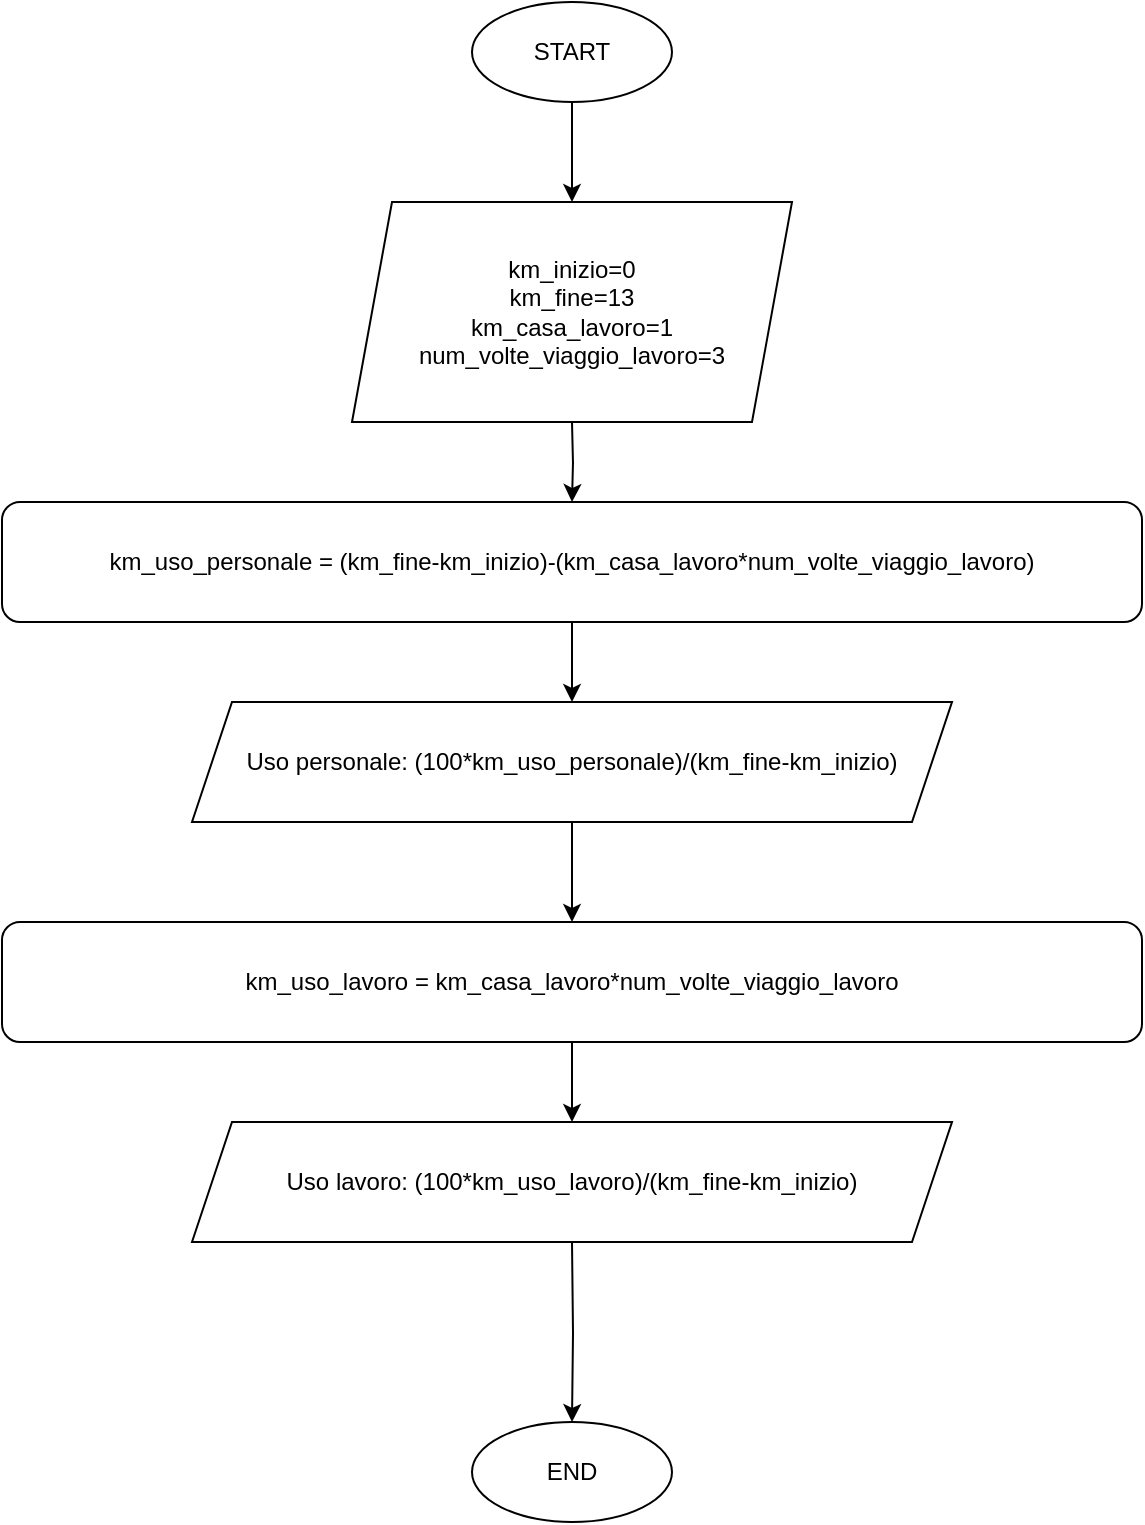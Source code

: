 <mxfile version="20.4.0" type="device"><diagram id="C5RBs43oDa-KdzZeNtuy" name="Page-1"><mxGraphModel dx="2889" dy="1924" grid="1" gridSize="10" guides="1" tooltips="1" connect="1" arrows="1" fold="1" page="1" pageScale="1" pageWidth="827" pageHeight="1169" math="0" shadow="0"><root><mxCell id="WIyWlLk6GJQsqaUBKTNV-0"/><mxCell id="WIyWlLk6GJQsqaUBKTNV-1" parent="WIyWlLk6GJQsqaUBKTNV-0"/><mxCell id="-9E23nB9NI5MWcDZELc0-136" style="edgeStyle=orthogonalEdgeStyle;rounded=0;orthogonalLoop=1;jettySize=auto;html=1;exitX=0.5;exitY=1;exitDx=0;exitDy=0;entryX=0.5;entryY=0;entryDx=0;entryDy=0;" edge="1" parent="WIyWlLk6GJQsqaUBKTNV-1"><mxGeometry relative="1" as="geometry"><mxPoint x="220" y="130" as="sourcePoint"/><mxPoint x="220" y="170" as="targetPoint"/></mxGeometry></mxCell><mxCell id="-9E23nB9NI5MWcDZELc0-143" style="edgeStyle=orthogonalEdgeStyle;rounded=0;orthogonalLoop=1;jettySize=auto;html=1;entryX=0.5;entryY=0;entryDx=0;entryDy=0;" edge="1" parent="WIyWlLk6GJQsqaUBKTNV-1" source="-9E23nB9NI5MWcDZELc0-144"><mxGeometry relative="1" as="geometry"><mxPoint x="220" y="20" as="targetPoint"/></mxGeometry></mxCell><mxCell id="-9E23nB9NI5MWcDZELc0-144" value="START" style="ellipse;whiteSpace=wrap;html=1;" vertex="1" parent="WIyWlLk6GJQsqaUBKTNV-1"><mxGeometry x="170" y="-80" width="100" height="50" as="geometry"/></mxCell><mxCell id="-9E23nB9NI5MWcDZELc0-161" value="END" style="ellipse;whiteSpace=wrap;html=1;" vertex="1" parent="WIyWlLk6GJQsqaUBKTNV-1"><mxGeometry x="170" y="630" width="100" height="50" as="geometry"/></mxCell><mxCell id="-9E23nB9NI5MWcDZELc0-162" style="edgeStyle=orthogonalEdgeStyle;rounded=0;orthogonalLoop=1;jettySize=auto;html=1;exitX=0.5;exitY=1;exitDx=0;exitDy=0;entryX=0.5;entryY=0;entryDx=0;entryDy=0;" edge="1" parent="WIyWlLk6GJQsqaUBKTNV-1" target="-9E23nB9NI5MWcDZELc0-161"><mxGeometry relative="1" as="geometry"><mxPoint x="220" y="540" as="sourcePoint"/></mxGeometry></mxCell><mxCell id="-9E23nB9NI5MWcDZELc0-168" value="&lt;div&gt;km_inizio=0&lt;/div&gt;&lt;div&gt;km_fine=13&lt;/div&gt;&lt;div&gt;km_casa_lavoro=1&lt;/div&gt;&lt;div&gt;num_volte_viaggio_lavoro=3&lt;/div&gt;" style="shape=parallelogram;perimeter=parallelogramPerimeter;whiteSpace=wrap;html=1;fixedSize=1;" vertex="1" parent="WIyWlLk6GJQsqaUBKTNV-1"><mxGeometry x="110" y="20" width="220" height="110" as="geometry"/></mxCell><mxCell id="-9E23nB9NI5MWcDZELc0-171" style="edgeStyle=orthogonalEdgeStyle;rounded=0;orthogonalLoop=1;jettySize=auto;html=1;exitX=0.5;exitY=1;exitDx=0;exitDy=0;entryX=0.5;entryY=0;entryDx=0;entryDy=0;" edge="1" parent="WIyWlLk6GJQsqaUBKTNV-1" source="-9E23nB9NI5MWcDZELc0-169" target="-9E23nB9NI5MWcDZELc0-170"><mxGeometry relative="1" as="geometry"/></mxCell><mxCell id="-9E23nB9NI5MWcDZELc0-169" value="km_uso_personale = (km_fine-km_inizio)-(km_casa_lavoro*num_volte_viaggio_lavoro)" style="rounded=1;whiteSpace=wrap;html=1;" vertex="1" parent="WIyWlLk6GJQsqaUBKTNV-1"><mxGeometry x="-65" y="170" width="570" height="60" as="geometry"/></mxCell><mxCell id="-9E23nB9NI5MWcDZELc0-175" style="edgeStyle=orthogonalEdgeStyle;rounded=0;orthogonalLoop=1;jettySize=auto;html=1;exitX=0.5;exitY=1;exitDx=0;exitDy=0;entryX=0.5;entryY=0;entryDx=0;entryDy=0;" edge="1" parent="WIyWlLk6GJQsqaUBKTNV-1" source="-9E23nB9NI5MWcDZELc0-170" target="-9E23nB9NI5MWcDZELc0-173"><mxGeometry relative="1" as="geometry"/></mxCell><mxCell id="-9E23nB9NI5MWcDZELc0-170" value="Uso personale: (100*km_uso_personale)/(km_fine-km_inizio)" style="shape=parallelogram;perimeter=parallelogramPerimeter;whiteSpace=wrap;html=1;fixedSize=1;" vertex="1" parent="WIyWlLk6GJQsqaUBKTNV-1"><mxGeometry x="30" y="270" width="380" height="60" as="geometry"/></mxCell><mxCell id="-9E23nB9NI5MWcDZELc0-172" style="edgeStyle=orthogonalEdgeStyle;rounded=0;orthogonalLoop=1;jettySize=auto;html=1;exitX=0.5;exitY=1;exitDx=0;exitDy=0;entryX=0.5;entryY=0;entryDx=0;entryDy=0;" edge="1" parent="WIyWlLk6GJQsqaUBKTNV-1" source="-9E23nB9NI5MWcDZELc0-173" target="-9E23nB9NI5MWcDZELc0-174"><mxGeometry relative="1" as="geometry"/></mxCell><mxCell id="-9E23nB9NI5MWcDZELc0-173" value="km_uso_lavoro = km_casa_lavoro*num_volte_viaggio_lavoro" style="rounded=1;whiteSpace=wrap;html=1;" vertex="1" parent="WIyWlLk6GJQsqaUBKTNV-1"><mxGeometry x="-65" y="380" width="570" height="60" as="geometry"/></mxCell><mxCell id="-9E23nB9NI5MWcDZELc0-174" value="Uso lavoro: (100*km_uso_lavoro)/(km_fine-km_inizio)" style="shape=parallelogram;perimeter=parallelogramPerimeter;whiteSpace=wrap;html=1;fixedSize=1;" vertex="1" parent="WIyWlLk6GJQsqaUBKTNV-1"><mxGeometry x="30" y="480" width="380" height="60" as="geometry"/></mxCell></root></mxGraphModel></diagram></mxfile>
